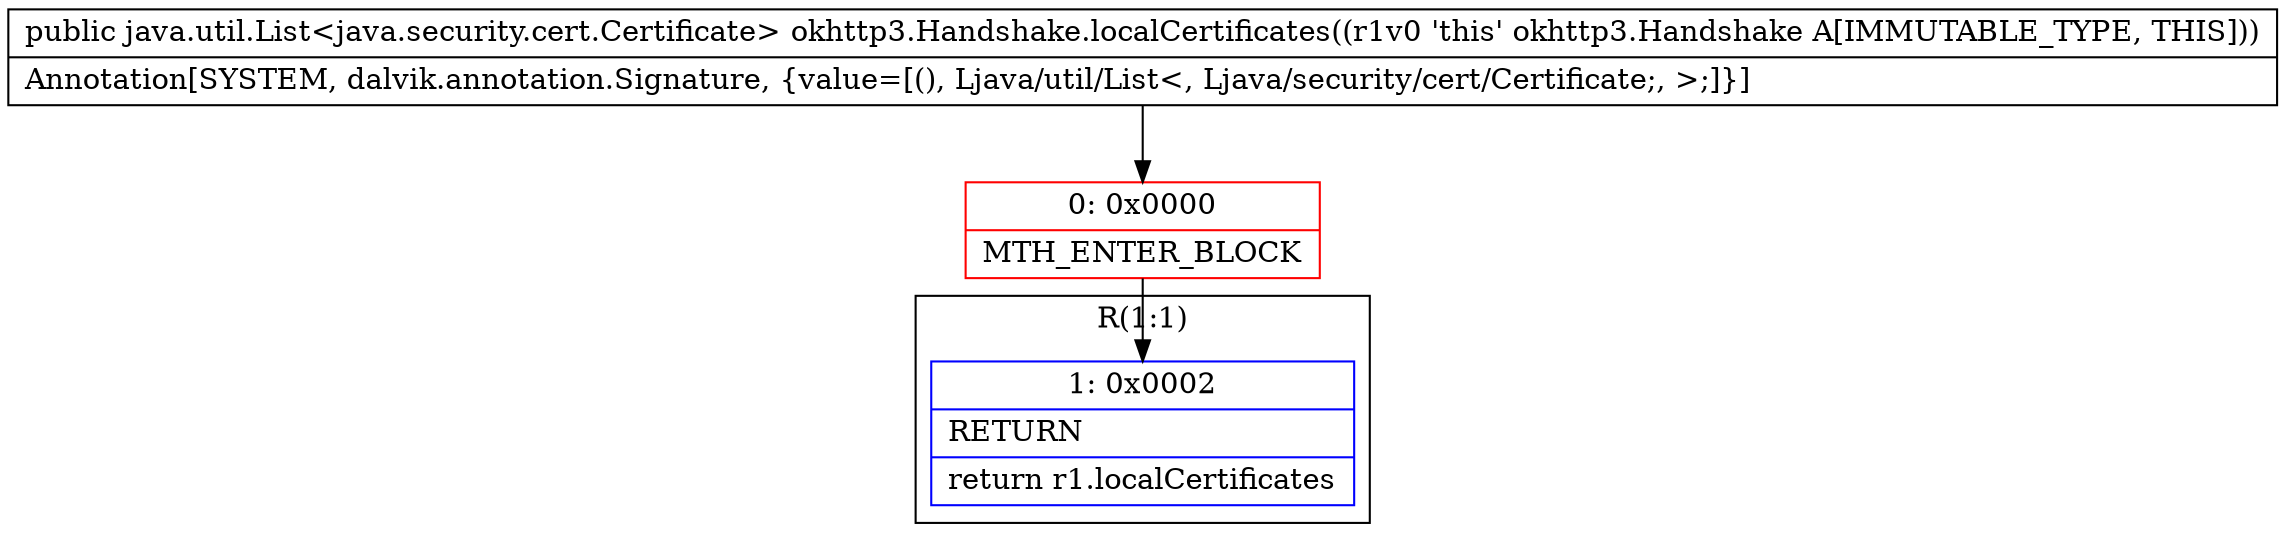 digraph "CFG forokhttp3.Handshake.localCertificates()Ljava\/util\/List;" {
subgraph cluster_Region_2014870706 {
label = "R(1:1)";
node [shape=record,color=blue];
Node_1 [shape=record,label="{1\:\ 0x0002|RETURN\l|return r1.localCertificates\l}"];
}
Node_0 [shape=record,color=red,label="{0\:\ 0x0000|MTH_ENTER_BLOCK\l}"];
MethodNode[shape=record,label="{public java.util.List\<java.security.cert.Certificate\> okhttp3.Handshake.localCertificates((r1v0 'this' okhttp3.Handshake A[IMMUTABLE_TYPE, THIS]))  | Annotation[SYSTEM, dalvik.annotation.Signature, \{value=[(), Ljava\/util\/List\<, Ljava\/security\/cert\/Certificate;, \>;]\}]\l}"];
MethodNode -> Node_0;
Node_0 -> Node_1;
}


